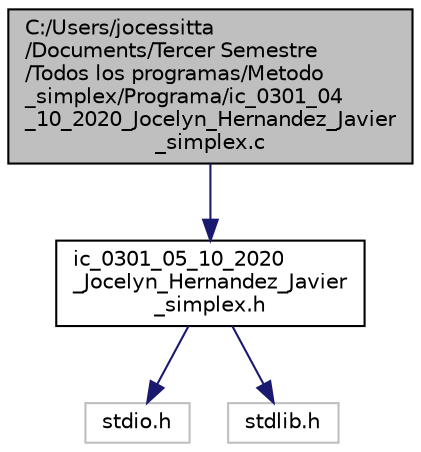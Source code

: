 digraph "C:/Users/jocessitta/Documents/Tercer Semestre/Todos los programas/Metodo_simplex/Programa/ic_0301_04_10_2020_Jocelyn_Hernandez_Javier_simplex.c"
{
 // LATEX_PDF_SIZE
  edge [fontname="Helvetica",fontsize="10",labelfontname="Helvetica",labelfontsize="10"];
  node [fontname="Helvetica",fontsize="10",shape=record];
  Node1 [label="C:/Users/jocessitta\l/Documents/Tercer Semestre\l/Todos los programas/Metodo\l_simplex/Programa/ic_0301_04\l_10_2020_Jocelyn_Hernandez_Javier\l_simplex.c",height=0.2,width=0.4,color="black", fillcolor="grey75", style="filled", fontcolor="black",tooltip=" "];
  Node1 -> Node2 [color="midnightblue",fontsize="10",style="solid",fontname="Helvetica"];
  Node2 [label="ic_0301_05_10_2020\l_Jocelyn_Hernandez_Javier\l_simplex.h",height=0.2,width=0.4,color="black", fillcolor="white", style="filled",URL="$ic__0301__05__10__2020___jocelyn___hernandez___javier__simplex_8h.html",tooltip=" "];
  Node2 -> Node3 [color="midnightblue",fontsize="10",style="solid",fontname="Helvetica"];
  Node3 [label="stdio.h",height=0.2,width=0.4,color="grey75", fillcolor="white", style="filled",tooltip=" "];
  Node2 -> Node4 [color="midnightblue",fontsize="10",style="solid",fontname="Helvetica"];
  Node4 [label="stdlib.h",height=0.2,width=0.4,color="grey75", fillcolor="white", style="filled",tooltip=" "];
}
